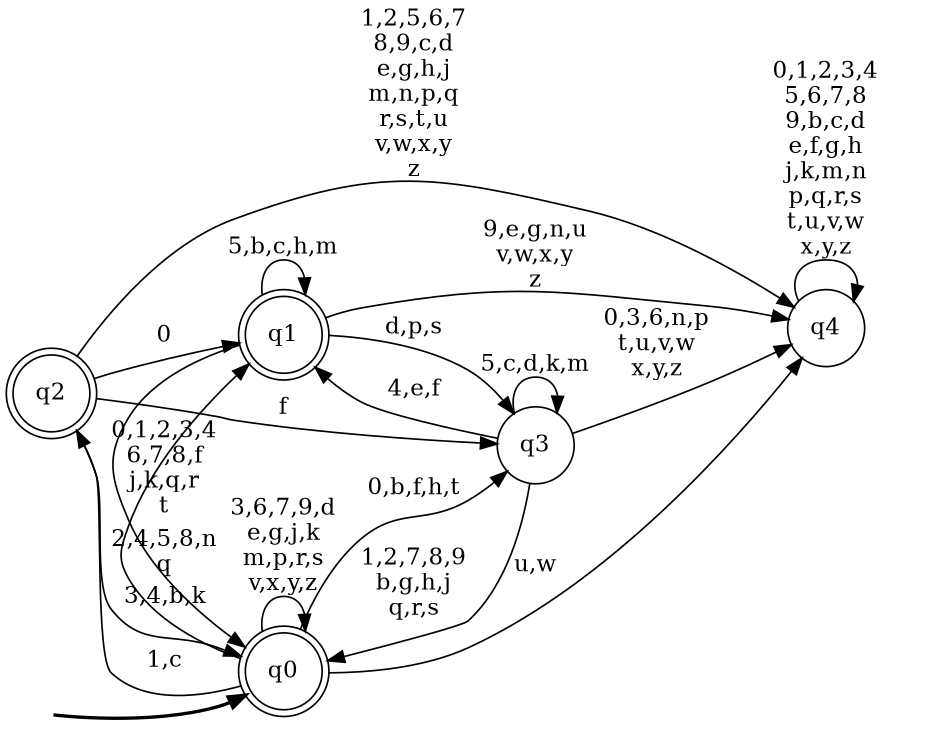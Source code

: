digraph BlueStar {
__start0 [style = invis, shape = none, label = "", width = 0, height = 0];

rankdir=LR;
size="8,5";

s0 [style="rounded,filled", color="black", fillcolor="white" shape="doublecircle", label="q0"];
s1 [style="rounded,filled", color="black", fillcolor="white" shape="doublecircle", label="q1"];
s2 [style="rounded,filled", color="black", fillcolor="white" shape="doublecircle", label="q2"];
s3 [style="filled", color="black", fillcolor="white" shape="circle", label="q3"];
s4 [style="filled", color="black", fillcolor="white" shape="circle", label="q4"];
subgraph cluster_main { 
	graph [pad=".75", ranksep="0.15", nodesep="0.15"];
	 style=invis; 
	__start0 -> s0 [penwidth=2];
}
s0 -> s0 [label="3,6,7,9,d\ne,g,j,k\nm,p,r,s\nv,x,y,z"];
s0 -> s1 [label="2,4,5,8,n\nq"];
s0 -> s2 [label="1,c"];
s0 -> s3 [label="0,b,f,h,t"];
s0 -> s4 [label="u,w"];
s1 -> s0 [label="0,1,2,3,4\n6,7,8,f\nj,k,q,r\nt"];
s1 -> s1 [label="5,b,c,h,m"];
s1 -> s3 [label="d,p,s"];
s1 -> s4 [label="9,e,g,n,u\nv,w,x,y\nz"];
s2 -> s0 [label="3,4,b,k"];
s2 -> s1 [label="0"];
s2 -> s3 [label="f"];
s2 -> s4 [label="1,2,5,6,7\n8,9,c,d\ne,g,h,j\nm,n,p,q\nr,s,t,u\nv,w,x,y\nz"];
s3 -> s0 [label="1,2,7,8,9\nb,g,h,j\nq,r,s"];
s3 -> s1 [label="4,e,f"];
s3 -> s3 [label="5,c,d,k,m"];
s3 -> s4 [label="0,3,6,n,p\nt,u,v,w\nx,y,z"];
s4 -> s4 [label="0,1,2,3,4\n5,6,7,8\n9,b,c,d\ne,f,g,h\nj,k,m,n\np,q,r,s\nt,u,v,w\nx,y,z"];

}